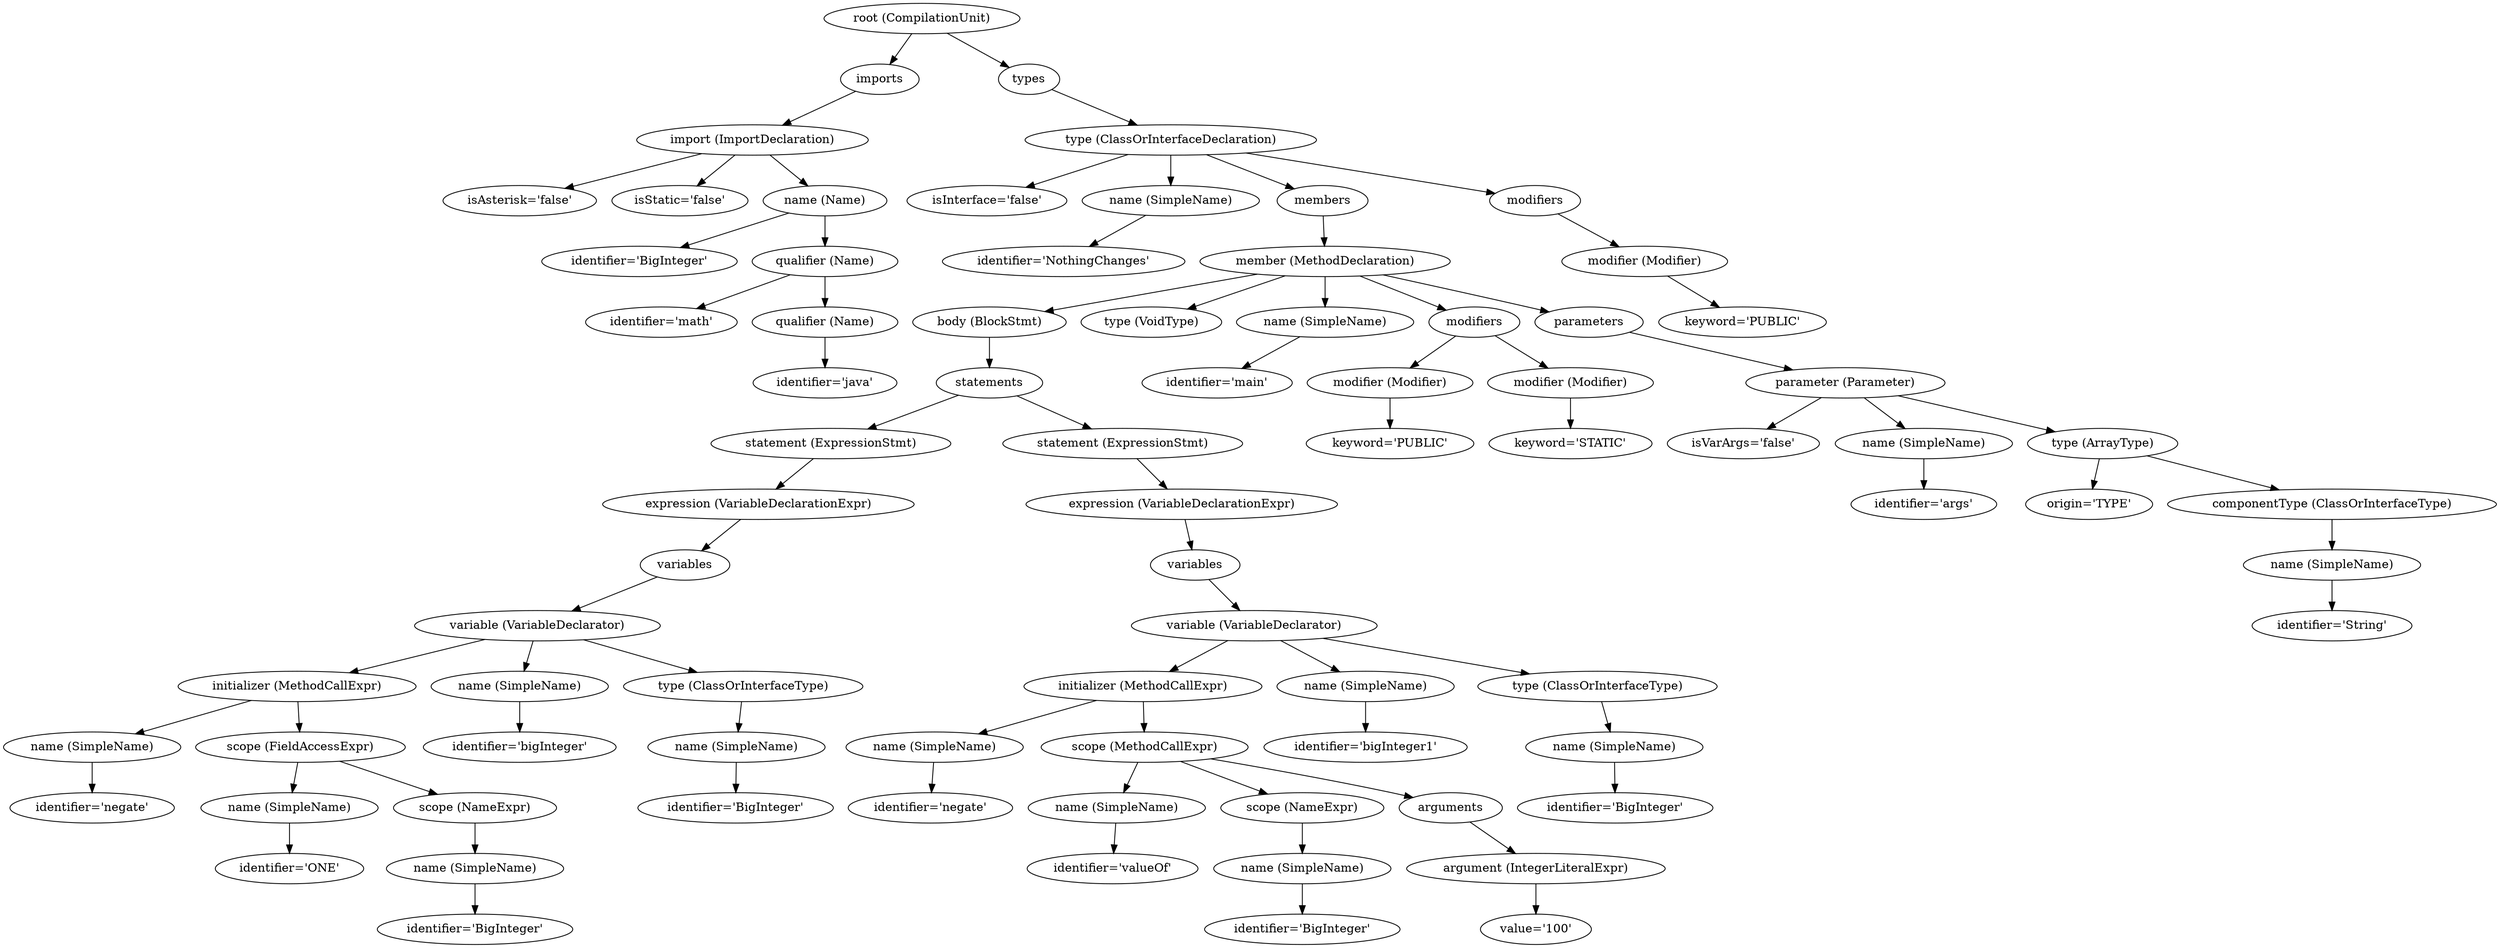 digraph {
n0 [label="root (CompilationUnit)"];
n1 [label="imports"];
n0 -> n1;
n2 [label="import (ImportDeclaration)"];
n1 -> n2;
n3 [label="isAsterisk='false'"];
n2 -> n3;
n4 [label="isStatic='false'"];
n2 -> n4;
n5 [label="name (Name)"];
n2 -> n5;
n6 [label="identifier='BigInteger'"];
n5 -> n6;
n7 [label="qualifier (Name)"];
n5 -> n7;
n8 [label="identifier='math'"];
n7 -> n8;
n9 [label="qualifier (Name)"];
n7 -> n9;
n10 [label="identifier='java'"];
n9 -> n10;
n11 [label="types"];
n0 -> n11;
n12 [label="type (ClassOrInterfaceDeclaration)"];
n11 -> n12;
n13 [label="isInterface='false'"];
n12 -> n13;
n14 [label="name (SimpleName)"];
n12 -> n14;
n15 [label="identifier='NothingChanges'"];
n14 -> n15;
n16 [label="members"];
n12 -> n16;
n17 [label="member (MethodDeclaration)"];
n16 -> n17;
n18 [label="body (BlockStmt)"];
n17 -> n18;
n19 [label="statements"];
n18 -> n19;
n20 [label="statement (ExpressionStmt)"];
n19 -> n20;
n21 [label="expression (VariableDeclarationExpr)"];
n20 -> n21;
n22 [label="variables"];
n21 -> n22;
n23 [label="variable (VariableDeclarator)"];
n22 -> n23;
n24 [label="initializer (MethodCallExpr)"];
n23 -> n24;
n25 [label="name (SimpleName)"];
n24 -> n25;
n26 [label="identifier='negate'"];
n25 -> n26;
n27 [label="scope (FieldAccessExpr)"];
n24 -> n27;
n28 [label="name (SimpleName)"];
n27 -> n28;
n29 [label="identifier='ONE'"];
n28 -> n29;
n30 [label="scope (NameExpr)"];
n27 -> n30;
n31 [label="name (SimpleName)"];
n30 -> n31;
n32 [label="identifier='BigInteger'"];
n31 -> n32;
n33 [label="name (SimpleName)"];
n23 -> n33;
n34 [label="identifier='bigInteger'"];
n33 -> n34;
n35 [label="type (ClassOrInterfaceType)"];
n23 -> n35;
n36 [label="name (SimpleName)"];
n35 -> n36;
n37 [label="identifier='BigInteger'"];
n36 -> n37;
n38 [label="statement (ExpressionStmt)"];
n19 -> n38;
n39 [label="expression (VariableDeclarationExpr)"];
n38 -> n39;
n40 [label="variables"];
n39 -> n40;
n41 [label="variable (VariableDeclarator)"];
n40 -> n41;
n42 [label="initializer (MethodCallExpr)"];
n41 -> n42;
n43 [label="name (SimpleName)"];
n42 -> n43;
n44 [label="identifier='negate'"];
n43 -> n44;
n45 [label="scope (MethodCallExpr)"];
n42 -> n45;
n46 [label="name (SimpleName)"];
n45 -> n46;
n47 [label="identifier='valueOf'"];
n46 -> n47;
n48 [label="scope (NameExpr)"];
n45 -> n48;
n49 [label="name (SimpleName)"];
n48 -> n49;
n50 [label="identifier='BigInteger'"];
n49 -> n50;
n51 [label="arguments"];
n45 -> n51;
n52 [label="argument (IntegerLiteralExpr)"];
n51 -> n52;
n53 [label="value='100'"];
n52 -> n53;
n54 [label="name (SimpleName)"];
n41 -> n54;
n55 [label="identifier='bigInteger1'"];
n54 -> n55;
n56 [label="type (ClassOrInterfaceType)"];
n41 -> n56;
n57 [label="name (SimpleName)"];
n56 -> n57;
n58 [label="identifier='BigInteger'"];
n57 -> n58;
n59 [label="type (VoidType)"];
n17 -> n59;
n60 [label="name (SimpleName)"];
n17 -> n60;
n61 [label="identifier='main'"];
n60 -> n61;
n62 [label="modifiers"];
n17 -> n62;
n63 [label="modifier (Modifier)"];
n62 -> n63;
n64 [label="keyword='PUBLIC'"];
n63 -> n64;
n65 [label="modifier (Modifier)"];
n62 -> n65;
n66 [label="keyword='STATIC'"];
n65 -> n66;
n67 [label="parameters"];
n17 -> n67;
n68 [label="parameter (Parameter)"];
n67 -> n68;
n69 [label="isVarArgs='false'"];
n68 -> n69;
n70 [label="name (SimpleName)"];
n68 -> n70;
n71 [label="identifier='args'"];
n70 -> n71;
n72 [label="type (ArrayType)"];
n68 -> n72;
n73 [label="origin='TYPE'"];
n72 -> n73;
n74 [label="componentType (ClassOrInterfaceType)"];
n72 -> n74;
n75 [label="name (SimpleName)"];
n74 -> n75;
n76 [label="identifier='String'"];
n75 -> n76;
n77 [label="modifiers"];
n12 -> n77;
n78 [label="modifier (Modifier)"];
n77 -> n78;
n79 [label="keyword='PUBLIC'"];
n78 -> n79;
}